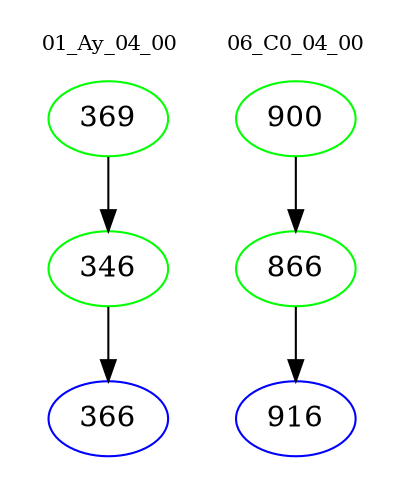 digraph{
subgraph cluster_0 {
color = white
label = "01_Ay_04_00";
fontsize=10;
T0_369 [label="369", color="green"]
T0_369 -> T0_346 [color="black"]
T0_346 [label="346", color="green"]
T0_346 -> T0_366 [color="black"]
T0_366 [label="366", color="blue"]
}
subgraph cluster_1 {
color = white
label = "06_C0_04_00";
fontsize=10;
T1_900 [label="900", color="green"]
T1_900 -> T1_866 [color="black"]
T1_866 [label="866", color="green"]
T1_866 -> T1_916 [color="black"]
T1_916 [label="916", color="blue"]
}
}

